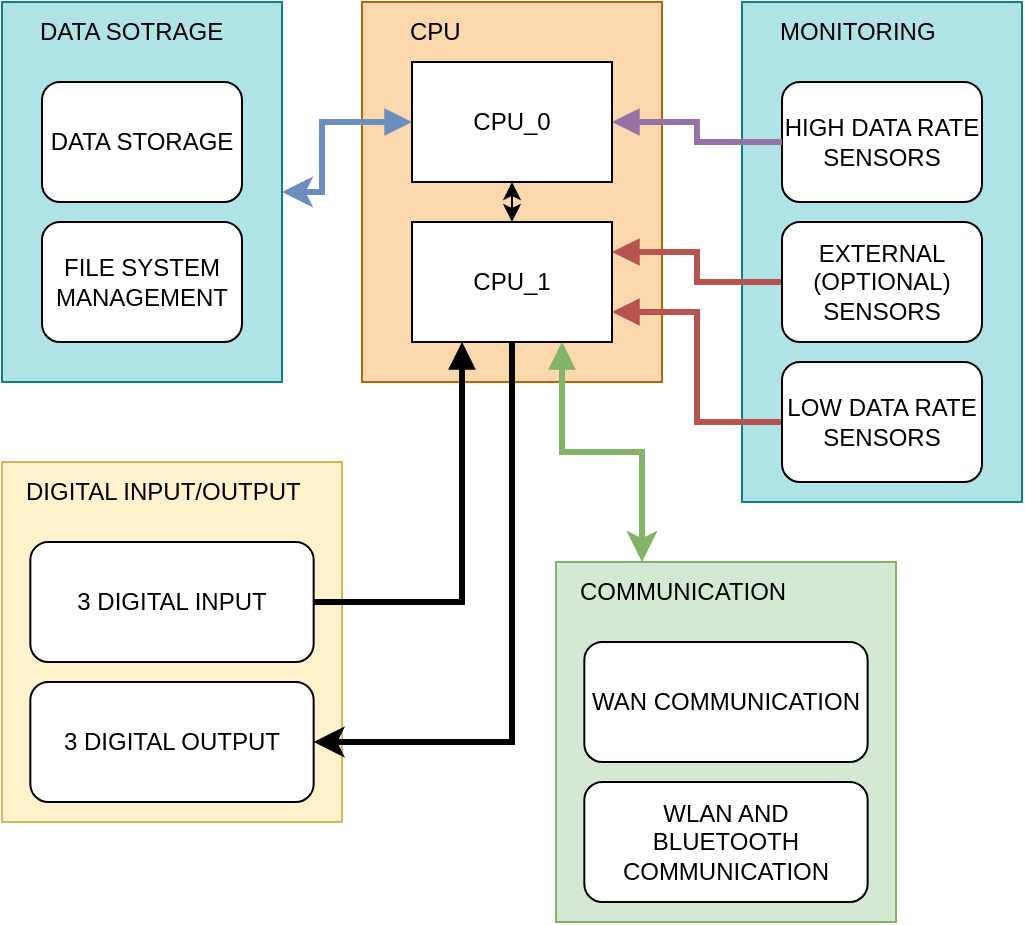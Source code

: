 <mxfile version="16.5.6" type="github"><diagram id="DA9injmPz5gYIz-tdfSx" name="hardweare_overall_diagram"><mxGraphModel dx="1094" dy="600" grid="1" gridSize="10" guides="1" tooltips="1" connect="1" arrows="1" fold="1" page="1" pageScale="1" pageWidth="850" pageHeight="1100" math="0" shadow="0"><root><mxCell id="0"/><mxCell id="1" parent="0"/><mxCell id="H9R15JqGRCV7nAU2df1A-18" value="" style="group;fillColor=#d5e8d4;strokeColor=#82b366;" vertex="1" connectable="0" parent="1"><mxGeometry x="447" y="540" width="170" height="180" as="geometry"/></mxCell><mxCell id="H9R15JqGRCV7nAU2df1A-19" value="" style="rounded=0;whiteSpace=wrap;html=1;fillColor=#d5e8d4;strokeColor=#82b366;" vertex="1" parent="H9R15JqGRCV7nAU2df1A-18"><mxGeometry width="170" height="180" as="geometry"/></mxCell><mxCell id="H9R15JqGRCV7nAU2df1A-20" value="&lt;div&gt;WLAN AND &lt;br&gt;&lt;/div&gt;&lt;div&gt;BLUETOOTH&lt;/div&gt;&lt;div&gt;COMMUNICATION&lt;br&gt;&lt;/div&gt;" style="rounded=1;whiteSpace=wrap;html=1;" vertex="1" parent="H9R15JqGRCV7nAU2df1A-18"><mxGeometry x="14.167" y="110" width="141.667" height="60" as="geometry"/></mxCell><mxCell id="H9R15JqGRCV7nAU2df1A-21" value="WAN COMMUNICATION" style="rounded=1;whiteSpace=wrap;html=1;" vertex="1" parent="H9R15JqGRCV7nAU2df1A-18"><mxGeometry x="14.167" y="40" width="141.667" height="60" as="geometry"/></mxCell><mxCell id="H9R15JqGRCV7nAU2df1A-22" value="COMMUNICATION" style="text;html=1;strokeColor=none;fillColor=none;align=left;verticalAlign=middle;whiteSpace=wrap;rounded=0;" vertex="1" parent="H9R15JqGRCV7nAU2df1A-18"><mxGeometry x="9.917" width="85" height="30" as="geometry"/></mxCell><mxCell id="H9R15JqGRCV7nAU2df1A-2" value="" style="rounded=0;whiteSpace=wrap;html=1;fillColor=#fad7ac;strokeColor=#b46504;" vertex="1" parent="1"><mxGeometry x="350" y="260" width="150" height="190" as="geometry"/></mxCell><mxCell id="H9R15JqGRCV7nAU2df1A-3" value="CPU_1" style="rounded=0;whiteSpace=wrap;html=1;" vertex="1" parent="1"><mxGeometry x="375" y="370" width="100" height="60" as="geometry"/></mxCell><mxCell id="H9R15JqGRCV7nAU2df1A-50" style="edgeStyle=orthogonalEdgeStyle;rounded=0;orthogonalLoop=1;jettySize=auto;html=1;exitX=0.5;exitY=1;exitDx=0;exitDy=0;entryX=0.5;entryY=0;entryDx=0;entryDy=0;startArrow=classic;startFill=1;endArrow=classic;endFill=1;strokeWidth=1;" edge="1" parent="1" source="H9R15JqGRCV7nAU2df1A-4" target="H9R15JqGRCV7nAU2df1A-3"><mxGeometry relative="1" as="geometry"/></mxCell><mxCell id="H9R15JqGRCV7nAU2df1A-4" value="CPU_0" style="rounded=0;whiteSpace=wrap;html=1;" vertex="1" parent="1"><mxGeometry x="375" y="290" width="100" height="60" as="geometry"/></mxCell><mxCell id="H9R15JqGRCV7nAU2df1A-5" style="edgeStyle=orthogonalEdgeStyle;rounded=0;orthogonalLoop=1;jettySize=auto;html=1;exitX=0.5;exitY=1;exitDx=0;exitDy=0;" edge="1" parent="1" source="H9R15JqGRCV7nAU2df1A-2" target="H9R15JqGRCV7nAU2df1A-2"><mxGeometry relative="1" as="geometry"/></mxCell><mxCell id="H9R15JqGRCV7nAU2df1A-6" style="edgeStyle=orthogonalEdgeStyle;rounded=0;orthogonalLoop=1;jettySize=auto;html=1;exitX=0.5;exitY=1;exitDx=0;exitDy=0;" edge="1" parent="1" source="H9R15JqGRCV7nAU2df1A-2" target="H9R15JqGRCV7nAU2df1A-2"><mxGeometry relative="1" as="geometry"/></mxCell><mxCell id="H9R15JqGRCV7nAU2df1A-9" value="&lt;div align=&quot;left&quot;&gt;CPU&lt;/div&gt;" style="text;html=1;strokeColor=none;fillColor=none;align=left;verticalAlign=middle;whiteSpace=wrap;rounded=0;" vertex="1" parent="1"><mxGeometry x="372" y="260" width="60" height="30" as="geometry"/></mxCell><mxCell id="H9R15JqGRCV7nAU2df1A-24" style="edgeStyle=orthogonalEdgeStyle;rounded=0;orthogonalLoop=1;jettySize=auto;html=1;entryX=0.75;entryY=1;entryDx=0;entryDy=0;fillColor=#d5e8d4;strokeColor=#82b366;endArrow=block;endFill=1;strokeWidth=3;startArrow=classic;startFill=1;" edge="1" parent="1" source="H9R15JqGRCV7nAU2df1A-19" target="H9R15JqGRCV7nAU2df1A-3"><mxGeometry relative="1" as="geometry"><Array as="points"><mxPoint x="490" y="485"/><mxPoint x="450" y="485"/></Array></mxGeometry></mxCell><mxCell id="H9R15JqGRCV7nAU2df1A-10" value="" style="rounded=0;whiteSpace=wrap;html=1;fillColor=#b0e3e6;strokeColor=#0e8088;" vertex="1" parent="1"><mxGeometry x="540" y="260" width="140" height="250" as="geometry"/></mxCell><mxCell id="H9R15JqGRCV7nAU2df1A-35" style="edgeStyle=orthogonalEdgeStyle;rounded=0;orthogonalLoop=1;jettySize=auto;html=1;exitX=0;exitY=0.5;exitDx=0;exitDy=0;entryX=1;entryY=0.75;entryDx=0;entryDy=0;endArrow=block;endFill=1;strokeWidth=3;fillColor=#f8cecc;strokeColor=#b85450;" edge="1" parent="1" source="H9R15JqGRCV7nAU2df1A-11" target="H9R15JqGRCV7nAU2df1A-3"><mxGeometry relative="1" as="geometry"/></mxCell><mxCell id="H9R15JqGRCV7nAU2df1A-11" value="&lt;div&gt;LOW DATA RATE&lt;/div&gt;&lt;div&gt;SENSORS&lt;br&gt;&lt;/div&gt;" style="rounded=1;whiteSpace=wrap;html=1;" vertex="1" parent="1"><mxGeometry x="560" y="440" width="100" height="60" as="geometry"/></mxCell><mxCell id="H9R15JqGRCV7nAU2df1A-12" value="&lt;div&gt;HIGH DATA RATE &lt;br&gt;&lt;/div&gt;&lt;div&gt;SENSORS&lt;br&gt;&lt;/div&gt;" style="rounded=1;whiteSpace=wrap;html=1;" vertex="1" parent="1"><mxGeometry x="560" y="300" width="100" height="60" as="geometry"/></mxCell><mxCell id="H9R15JqGRCV7nAU2df1A-13" value="&lt;div align=&quot;left&quot;&gt;MONITORING&lt;/div&gt;" style="text;html=1;strokeColor=none;fillColor=none;align=left;verticalAlign=middle;whiteSpace=wrap;rounded=0;" vertex="1" parent="1"><mxGeometry x="557" y="260" width="60" height="30" as="geometry"/></mxCell><mxCell id="H9R15JqGRCV7nAU2df1A-14" style="edgeStyle=orthogonalEdgeStyle;rounded=0;orthogonalLoop=1;jettySize=auto;html=1;exitX=0;exitY=0.5;exitDx=0;exitDy=0;entryX=1;entryY=0.5;entryDx=0;entryDy=0;fillColor=#e1d5e7;strokeColor=#9673a6;endArrow=block;endFill=1;strokeWidth=3;" edge="1" parent="1" source="H9R15JqGRCV7nAU2df1A-12" target="H9R15JqGRCV7nAU2df1A-4"><mxGeometry relative="1" as="geometry"/></mxCell><mxCell id="H9R15JqGRCV7nAU2df1A-32" style="edgeStyle=orthogonalEdgeStyle;rounded=0;orthogonalLoop=1;jettySize=auto;html=1;entryX=0;entryY=0.5;entryDx=0;entryDy=0;endArrow=block;endFill=1;strokeWidth=3;fillColor=#dae8fc;strokeColor=#6c8ebf;startArrow=classic;startFill=1;" edge="1" parent="1" source="H9R15JqGRCV7nAU2df1A-28" target="H9R15JqGRCV7nAU2df1A-4"><mxGeometry relative="1" as="geometry"><Array as="points"><mxPoint x="330" y="355"/><mxPoint x="330" y="320"/></Array></mxGeometry></mxCell><mxCell id="H9R15JqGRCV7nAU2df1A-28" value="" style="rounded=0;whiteSpace=wrap;html=1;fillColor=#b0e3e6;strokeColor=#0e8088;" vertex="1" parent="1"><mxGeometry x="170" y="260" width="140" height="190" as="geometry"/></mxCell><mxCell id="H9R15JqGRCV7nAU2df1A-29" value="FILE SYSTEM MANAGEMENT" style="rounded=1;whiteSpace=wrap;html=1;" vertex="1" parent="1"><mxGeometry x="190" y="370" width="100" height="60" as="geometry"/></mxCell><mxCell id="H9R15JqGRCV7nAU2df1A-30" value="DATA STORAGE" style="rounded=1;whiteSpace=wrap;html=1;" vertex="1" parent="1"><mxGeometry x="190" y="300" width="100" height="60" as="geometry"/></mxCell><mxCell id="H9R15JqGRCV7nAU2df1A-31" value="&lt;div align=&quot;left&quot;&gt;DATA SOTRAGE&lt;br&gt;&lt;/div&gt;" style="text;html=1;strokeColor=none;fillColor=none;align=left;verticalAlign=middle;whiteSpace=wrap;rounded=0;" vertex="1" parent="1"><mxGeometry x="187" y="260" width="103" height="30" as="geometry"/></mxCell><mxCell id="H9R15JqGRCV7nAU2df1A-36" style="edgeStyle=orthogonalEdgeStyle;rounded=0;orthogonalLoop=1;jettySize=auto;html=1;exitX=0;exitY=0.5;exitDx=0;exitDy=0;entryX=1;entryY=0.25;entryDx=0;entryDy=0;endArrow=block;endFill=1;strokeWidth=3;fillColor=#f8cecc;strokeColor=#b85450;" edge="1" parent="1" source="H9R15JqGRCV7nAU2df1A-33" target="H9R15JqGRCV7nAU2df1A-3"><mxGeometry relative="1" as="geometry"/></mxCell><mxCell id="H9R15JqGRCV7nAU2df1A-33" value="&lt;div&gt;EXTERNAL&lt;/div&gt;&lt;div&gt;(OPTIONAL)&lt;/div&gt;&lt;div&gt;SENSORS&lt;br&gt;&lt;/div&gt;" style="rounded=1;whiteSpace=wrap;html=1;" vertex="1" parent="1"><mxGeometry x="560" y="370" width="100" height="60" as="geometry"/></mxCell><mxCell id="H9R15JqGRCV7nAU2df1A-41" value="" style="group;fillColor=#d5e8d4;strokeColor=#82b366;" vertex="1" connectable="0" parent="1"><mxGeometry x="170" y="490" width="170" height="180" as="geometry"/></mxCell><mxCell id="H9R15JqGRCV7nAU2df1A-42" value="" style="rounded=0;whiteSpace=wrap;html=1;fillColor=#fff2cc;strokeColor=#d6b656;" vertex="1" parent="H9R15JqGRCV7nAU2df1A-41"><mxGeometry width="170" height="180" as="geometry"/></mxCell><mxCell id="H9R15JqGRCV7nAU2df1A-43" value="3 DIGITAL OUTPUT" style="rounded=1;whiteSpace=wrap;html=1;" vertex="1" parent="H9R15JqGRCV7nAU2df1A-41"><mxGeometry x="14.167" y="110" width="141.667" height="60" as="geometry"/></mxCell><mxCell id="H9R15JqGRCV7nAU2df1A-44" value="3 DIGITAL INPUT" style="rounded=1;whiteSpace=wrap;html=1;" vertex="1" parent="H9R15JqGRCV7nAU2df1A-41"><mxGeometry x="14.167" y="40" width="141.667" height="60" as="geometry"/></mxCell><mxCell id="H9R15JqGRCV7nAU2df1A-45" value="DIGITAL INPUT/OUTPUT" style="text;html=1;strokeColor=none;fillColor=none;align=left;verticalAlign=middle;whiteSpace=wrap;rounded=0;" vertex="1" parent="H9R15JqGRCV7nAU2df1A-41"><mxGeometry x="9.92" width="150.08" height="30" as="geometry"/></mxCell><mxCell id="H9R15JqGRCV7nAU2df1A-47" style="edgeStyle=orthogonalEdgeStyle;rounded=0;orthogonalLoop=1;jettySize=auto;html=1;exitX=1;exitY=0.5;exitDx=0;exitDy=0;entryX=0.25;entryY=1;entryDx=0;entryDy=0;startArrow=none;startFill=0;endArrow=block;endFill=1;strokeWidth=3;" edge="1" parent="1" source="H9R15JqGRCV7nAU2df1A-44" target="H9R15JqGRCV7nAU2df1A-3"><mxGeometry relative="1" as="geometry"/></mxCell><mxCell id="H9R15JqGRCV7nAU2df1A-49" style="edgeStyle=orthogonalEdgeStyle;rounded=0;orthogonalLoop=1;jettySize=auto;html=1;startArrow=classic;startFill=1;endArrow=none;endFill=0;strokeWidth=3;" edge="1" parent="1" source="H9R15JqGRCV7nAU2df1A-43" target="H9R15JqGRCV7nAU2df1A-3"><mxGeometry relative="1" as="geometry"/></mxCell></root></mxGraphModel></diagram></mxfile>